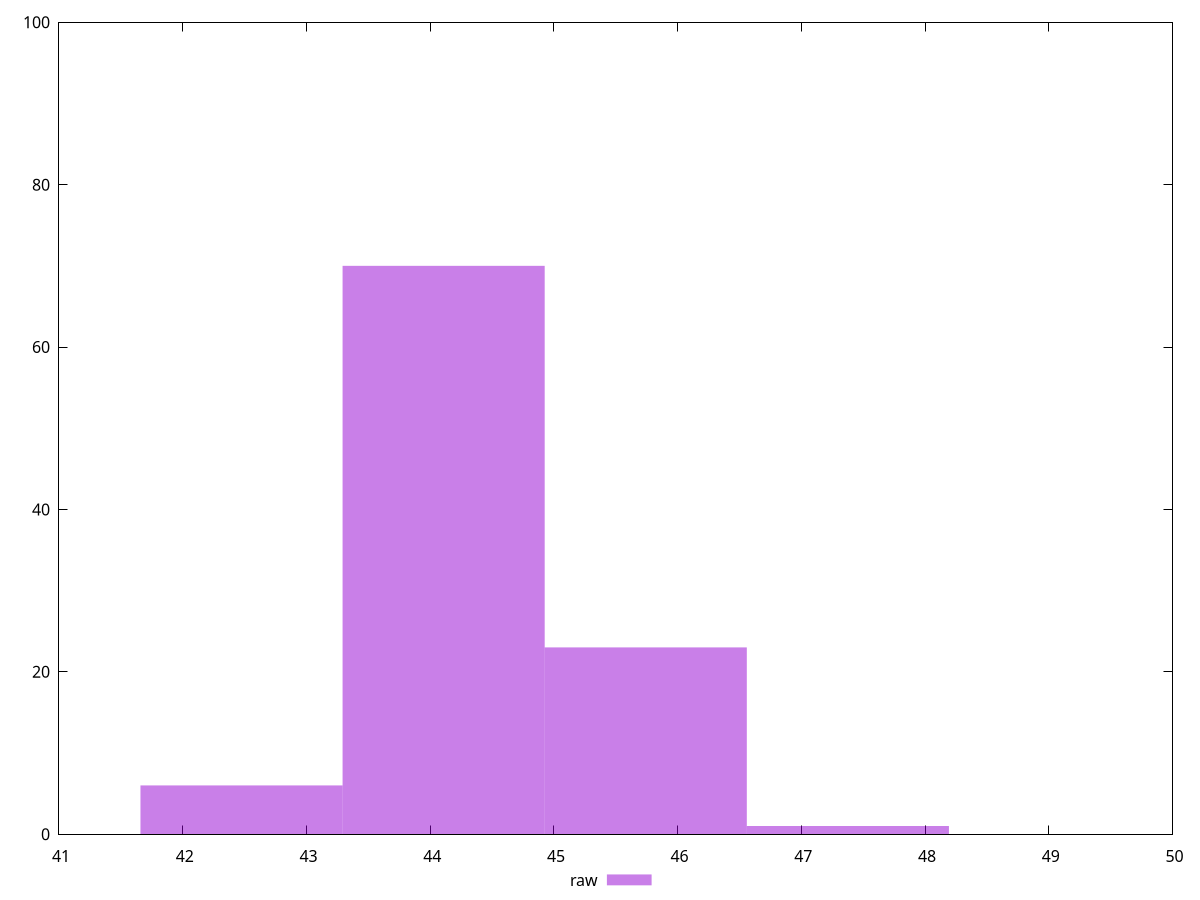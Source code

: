 reset
set terminal svg size 640, 490 enhanced background rgb 'white'
set output "reprap/bootup-time/samples/pages+cached+noexternal/raw/histogram.svg"

$raw <<EOF
44.108846841655506 70
45.74250783579089 23
42.475185847520116 6
47.37616882992628 1
EOF

set key outside below
set boxwidth 1.633660994135389
set yrange [0:100]
set style fill transparent solid 0.5 noborder

plot \
  $raw title "raw" with boxes, \


reset